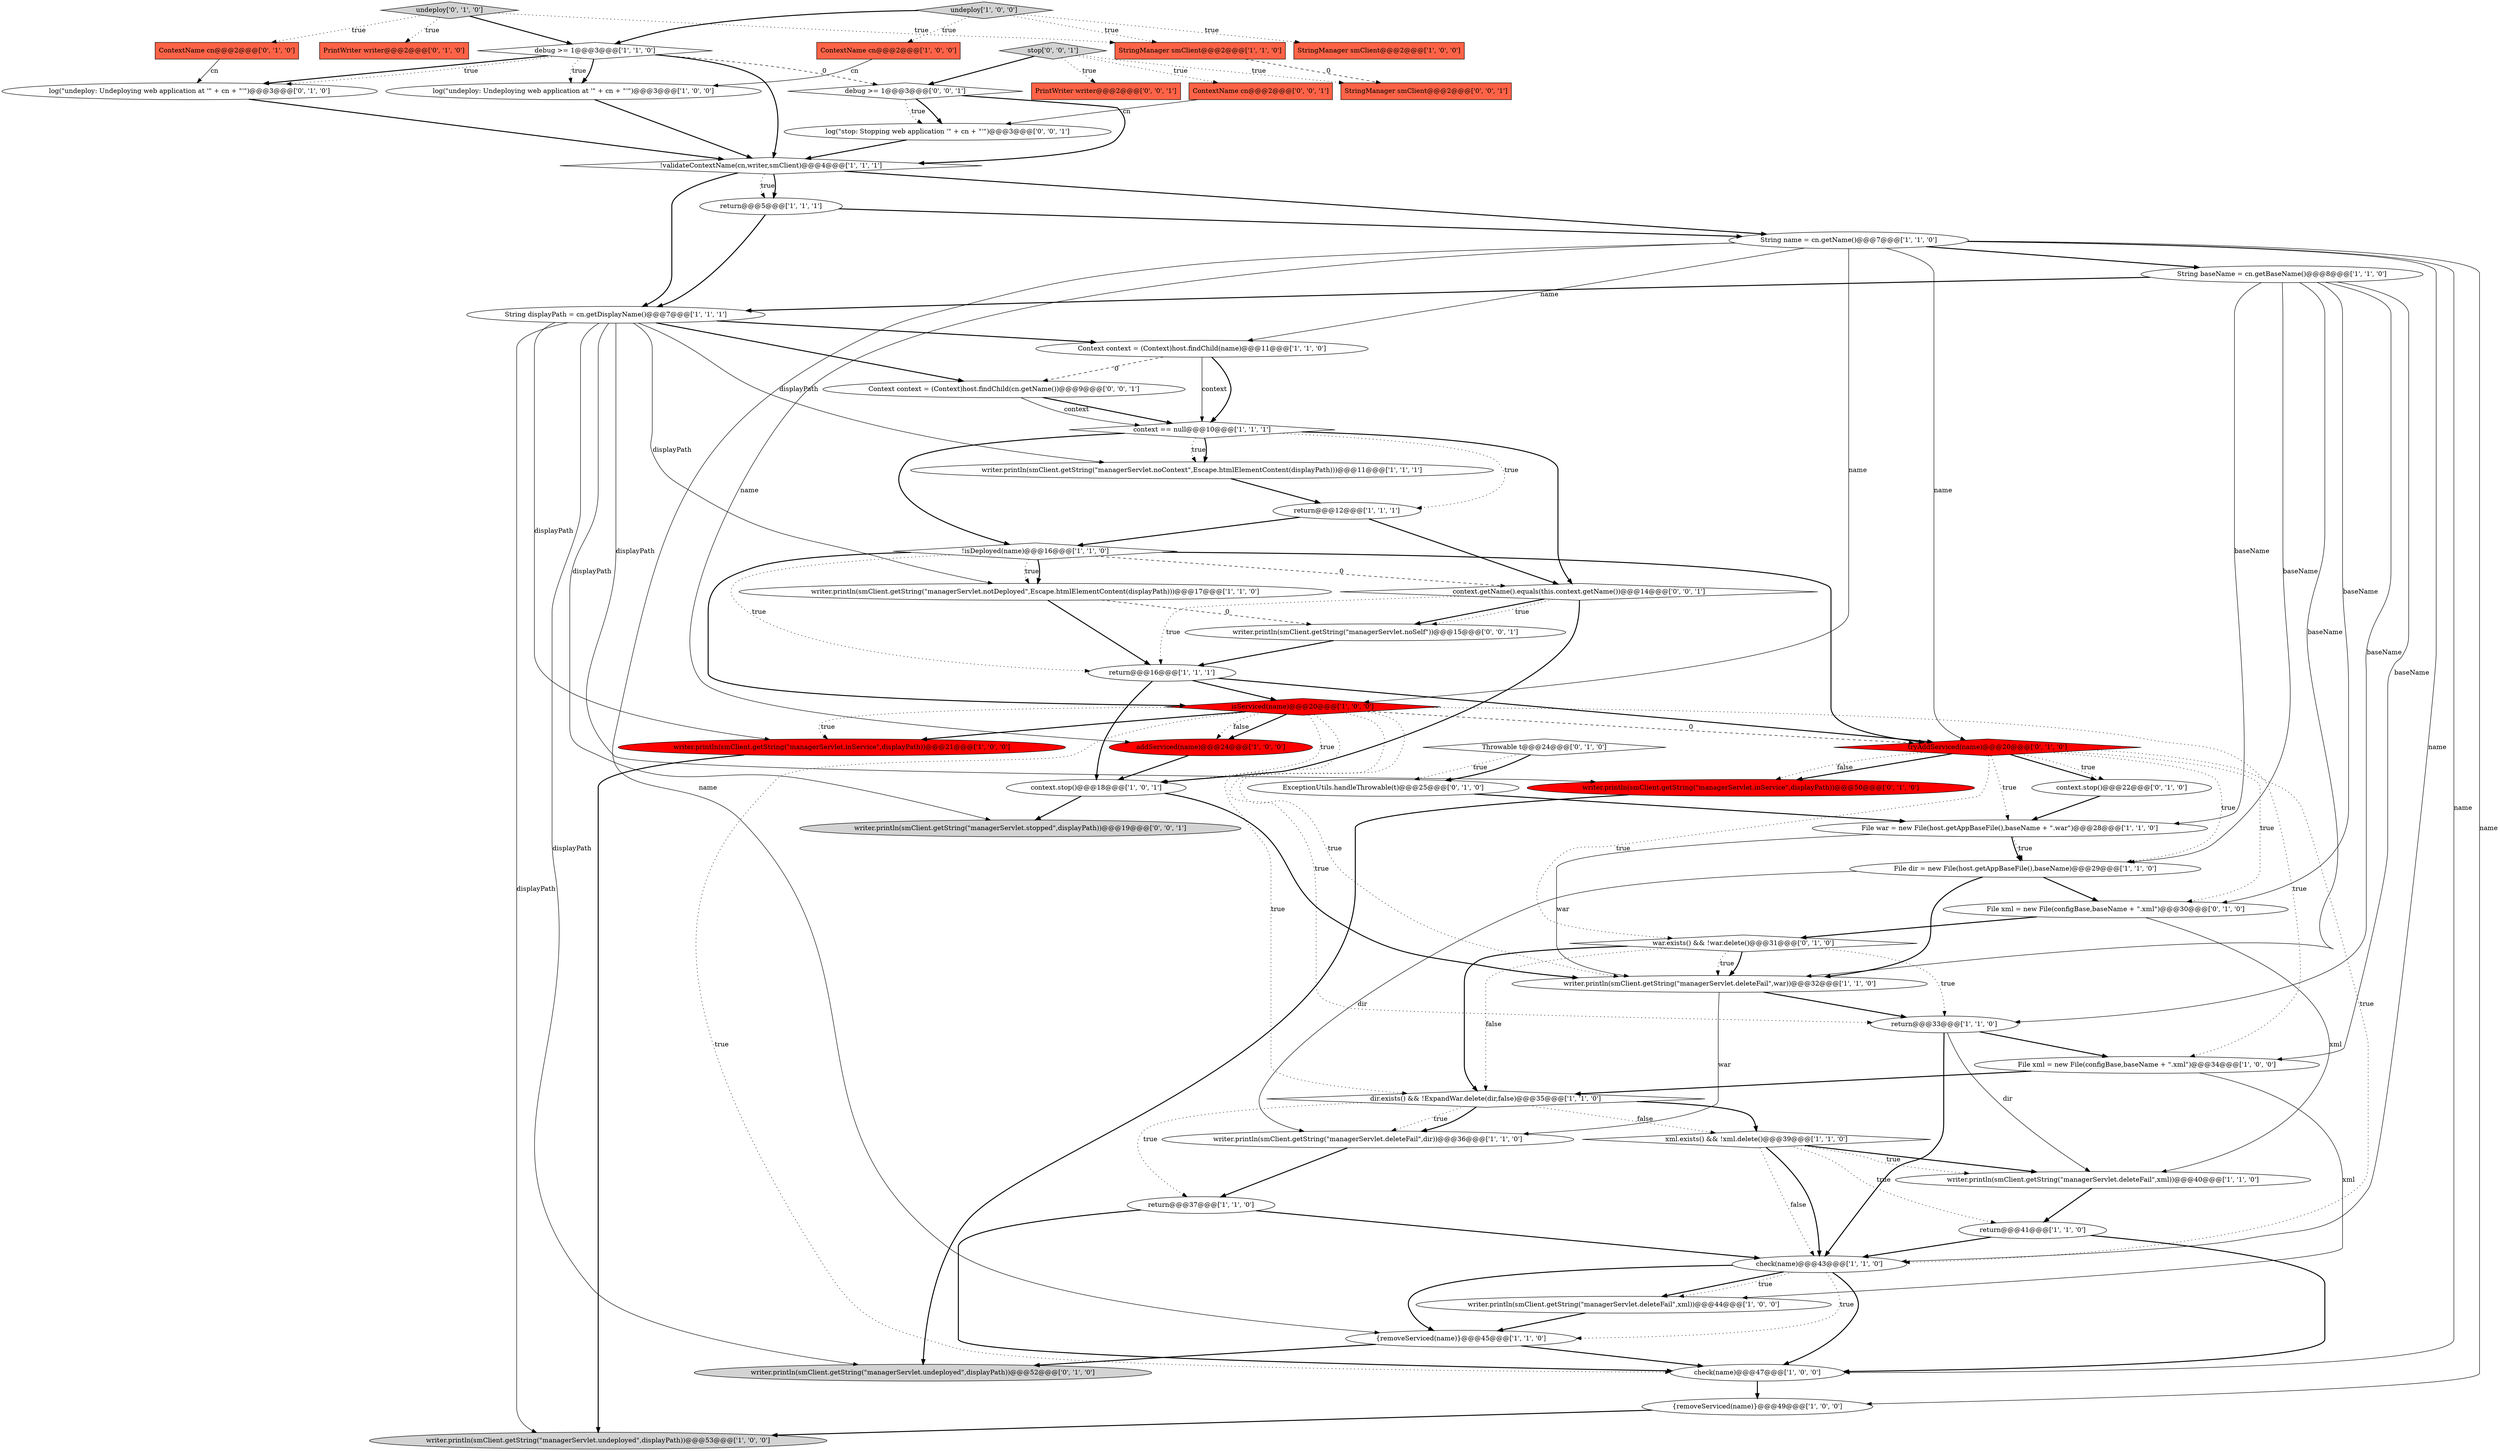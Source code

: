 digraph {
33 [style = filled, label = "!validateContextName(cn,writer,smClient)@@@4@@@['1', '1', '1']", fillcolor = white, shape = diamond image = "AAA0AAABBB1BBB"];
37 [style = filled, label = "{removeServiced(name)}@@@49@@@['1', '0', '0']", fillcolor = white, shape = ellipse image = "AAA0AAABBB1BBB"];
47 [style = filled, label = "ContextName cn@@@2@@@['0', '1', '0']", fillcolor = tomato, shape = box image = "AAA0AAABBB2BBB"];
53 [style = filled, label = "writer.println(smClient.getString(\"managerServlet.stopped\",displayPath))@@@19@@@['0', '0', '1']", fillcolor = lightgray, shape = ellipse image = "AAA0AAABBB3BBB"];
1 [style = filled, label = "writer.println(smClient.getString(\"managerServlet.inService\",displayPath))@@@21@@@['1', '0', '0']", fillcolor = red, shape = ellipse image = "AAA1AAABBB1BBB"];
7 [style = filled, label = "writer.println(smClient.getString(\"managerServlet.undeployed\",displayPath))@@@53@@@['1', '0', '0']", fillcolor = lightgray, shape = ellipse image = "AAA0AAABBB1BBB"];
26 [style = filled, label = "writer.println(smClient.getString(\"managerServlet.deleteFail\",xml))@@@40@@@['1', '1', '0']", fillcolor = white, shape = ellipse image = "AAA0AAABBB1BBB"];
19 [style = filled, label = "writer.println(smClient.getString(\"managerServlet.deleteFail\",xml))@@@44@@@['1', '0', '0']", fillcolor = white, shape = ellipse image = "AAA0AAABBB1BBB"];
41 [style = filled, label = "PrintWriter writer@@@2@@@['0', '1', '0']", fillcolor = tomato, shape = box image = "AAA0AAABBB2BBB"];
49 [style = filled, label = "File xml = new File(configBase,baseName + \".xml\")@@@30@@@['0', '1', '0']", fillcolor = white, shape = ellipse image = "AAA0AAABBB2BBB"];
54 [style = filled, label = "context.getName().equals(this.context.getName())@@@14@@@['0', '0', '1']", fillcolor = white, shape = diamond image = "AAA0AAABBB3BBB"];
16 [style = filled, label = "isServiced(name)@@@20@@@['1', '0', '0']", fillcolor = red, shape = diamond image = "AAA1AAABBB1BBB"];
58 [style = filled, label = "debug >= 1@@@3@@@['0', '0', '1']", fillcolor = white, shape = diamond image = "AAA0AAABBB3BBB"];
28 [style = filled, label = "StringManager smClient@@@2@@@['1', '1', '0']", fillcolor = tomato, shape = box image = "AAA0AAABBB1BBB"];
17 [style = filled, label = "File xml = new File(configBase,baseName + \".xml\")@@@34@@@['1', '0', '0']", fillcolor = white, shape = ellipse image = "AAA0AAABBB1BBB"];
27 [style = filled, label = "{removeServiced(name)}@@@45@@@['1', '1', '0']", fillcolor = white, shape = ellipse image = "AAA0AAABBB1BBB"];
51 [style = filled, label = "Context context = (Context)host.findChild(cn.getName())@@@9@@@['0', '0', '1']", fillcolor = white, shape = ellipse image = "AAA0AAABBB3BBB"];
14 [style = filled, label = "File dir = new File(host.getAppBaseFile(),baseName)@@@29@@@['1', '1', '0']", fillcolor = white, shape = ellipse image = "AAA0AAABBB1BBB"];
24 [style = filled, label = "context == null@@@10@@@['1', '1', '1']", fillcolor = white, shape = diamond image = "AAA0AAABBB1BBB"];
9 [style = filled, label = "writer.println(smClient.getString(\"managerServlet.notDeployed\",Escape.htmlElementContent(displayPath)))@@@17@@@['1', '1', '0']", fillcolor = white, shape = ellipse image = "AAA0AAABBB1BBB"];
29 [style = filled, label = "writer.println(smClient.getString(\"managerServlet.deleteFail\",war))@@@32@@@['1', '1', '0']", fillcolor = white, shape = ellipse image = "AAA0AAABBB1BBB"];
40 [style = filled, label = "ExceptionUtils.handleThrowable(t)@@@25@@@['0', '1', '0']", fillcolor = white, shape = ellipse image = "AAA0AAABBB2BBB"];
42 [style = filled, label = "tryAddServiced(name)@@@20@@@['0', '1', '0']", fillcolor = red, shape = diamond image = "AAA1AAABBB2BBB"];
59 [style = filled, label = "stop['0', '0', '1']", fillcolor = lightgray, shape = diamond image = "AAA0AAABBB3BBB"];
32 [style = filled, label = "check(name)@@@47@@@['1', '0', '0']", fillcolor = white, shape = ellipse image = "AAA0AAABBB1BBB"];
6 [style = filled, label = "return@@@41@@@['1', '1', '0']", fillcolor = white, shape = ellipse image = "AAA0AAABBB1BBB"];
34 [style = filled, label = "String displayPath = cn.getDisplayName()@@@7@@@['1', '1', '1']", fillcolor = white, shape = ellipse image = "AAA0AAABBB1BBB"];
21 [style = filled, label = "debug >= 1@@@3@@@['1', '1', '0']", fillcolor = white, shape = diamond image = "AAA0AAABBB1BBB"];
43 [style = filled, label = "war.exists() && !war.delete()@@@31@@@['0', '1', '0']", fillcolor = white, shape = diamond image = "AAA0AAABBB2BBB"];
39 [style = filled, label = "Throwable t@@@24@@@['0', '1', '0']", fillcolor = white, shape = diamond image = "AAA0AAABBB2BBB"];
31 [style = filled, label = "return@@@5@@@['1', '1', '1']", fillcolor = white, shape = ellipse image = "AAA0AAABBB1BBB"];
50 [style = filled, label = "context.stop()@@@22@@@['0', '1', '0']", fillcolor = white, shape = ellipse image = "AAA0AAABBB2BBB"];
60 [style = filled, label = "StringManager smClient@@@2@@@['0', '0', '1']", fillcolor = tomato, shape = box image = "AAA0AAABBB3BBB"];
46 [style = filled, label = "writer.println(smClient.getString(\"managerServlet.undeployed\",displayPath))@@@52@@@['0', '1', '0']", fillcolor = lightgray, shape = ellipse image = "AAA0AAABBB2BBB"];
2 [style = filled, label = "ContextName cn@@@2@@@['1', '0', '0']", fillcolor = tomato, shape = box image = "AAA0AAABBB1BBB"];
55 [style = filled, label = "PrintWriter writer@@@2@@@['0', '0', '1']", fillcolor = tomato, shape = box image = "AAA0AAABBB3BBB"];
15 [style = filled, label = "return@@@12@@@['1', '1', '1']", fillcolor = white, shape = ellipse image = "AAA0AAABBB1BBB"];
4 [style = filled, label = "log(\"undeploy: Undeploying web application at '\" + cn + \"'\")@@@3@@@['1', '0', '0']", fillcolor = white, shape = ellipse image = "AAA0AAABBB1BBB"];
20 [style = filled, label = "writer.println(smClient.getString(\"managerServlet.deleteFail\",dir))@@@36@@@['1', '1', '0']", fillcolor = white, shape = ellipse image = "AAA0AAABBB1BBB"];
48 [style = filled, label = "writer.println(smClient.getString(\"managerServlet.inService\",displayPath))@@@50@@@['0', '1', '0']", fillcolor = red, shape = ellipse image = "AAA1AAABBB2BBB"];
57 [style = filled, label = "writer.println(smClient.getString(\"managerServlet.noSelf\"))@@@15@@@['0', '0', '1']", fillcolor = white, shape = ellipse image = "AAA0AAABBB3BBB"];
30 [style = filled, label = "String baseName = cn.getBaseName()@@@8@@@['1', '1', '0']", fillcolor = white, shape = ellipse image = "AAA0AAABBB1BBB"];
3 [style = filled, label = "return@@@16@@@['1', '1', '1']", fillcolor = white, shape = ellipse image = "AAA0AAABBB1BBB"];
8 [style = filled, label = "Context context = (Context)host.findChild(name)@@@11@@@['1', '1', '0']", fillcolor = white, shape = ellipse image = "AAA0AAABBB1BBB"];
10 [style = filled, label = "dir.exists() && !ExpandWar.delete(dir,false)@@@35@@@['1', '1', '0']", fillcolor = white, shape = diamond image = "AAA0AAABBB1BBB"];
12 [style = filled, label = "context.stop()@@@18@@@['1', '0', '1']", fillcolor = white, shape = ellipse image = "AAA0AAABBB1BBB"];
52 [style = filled, label = "ContextName cn@@@2@@@['0', '0', '1']", fillcolor = tomato, shape = box image = "AAA0AAABBB3BBB"];
56 [style = filled, label = "log(\"stop: Stopping web application '\" + cn + \"'\")@@@3@@@['0', '0', '1']", fillcolor = white, shape = ellipse image = "AAA0AAABBB3BBB"];
18 [style = filled, label = "check(name)@@@43@@@['1', '1', '0']", fillcolor = white, shape = ellipse image = "AAA0AAABBB1BBB"];
35 [style = filled, label = "return@@@37@@@['1', '1', '0']", fillcolor = white, shape = ellipse image = "AAA0AAABBB1BBB"];
36 [style = filled, label = "addServiced(name)@@@24@@@['1', '0', '0']", fillcolor = red, shape = ellipse image = "AAA1AAABBB1BBB"];
44 [style = filled, label = "log(\"undeploy: Undeploying web application at '\" + cn + \"'\")@@@3@@@['0', '1', '0']", fillcolor = white, shape = ellipse image = "AAA0AAABBB2BBB"];
25 [style = filled, label = "xml.exists() && !xml.delete()@@@39@@@['1', '1', '0']", fillcolor = white, shape = diamond image = "AAA0AAABBB1BBB"];
11 [style = filled, label = "return@@@33@@@['1', '1', '0']", fillcolor = white, shape = ellipse image = "AAA0AAABBB1BBB"];
13 [style = filled, label = "File war = new File(host.getAppBaseFile(),baseName + \".war\")@@@28@@@['1', '1', '0']", fillcolor = white, shape = ellipse image = "AAA0AAABBB1BBB"];
38 [style = filled, label = "String name = cn.getName()@@@7@@@['1', '1', '0']", fillcolor = white, shape = ellipse image = "AAA0AAABBB1BBB"];
22 [style = filled, label = "StringManager smClient@@@2@@@['1', '0', '0']", fillcolor = tomato, shape = box image = "AAA0AAABBB1BBB"];
0 [style = filled, label = "!isDeployed(name)@@@16@@@['1', '1', '0']", fillcolor = white, shape = diamond image = "AAA0AAABBB1BBB"];
5 [style = filled, label = "writer.println(smClient.getString(\"managerServlet.noContext\",Escape.htmlElementContent(displayPath)))@@@11@@@['1', '1', '1']", fillcolor = white, shape = ellipse image = "AAA0AAABBB1BBB"];
45 [style = filled, label = "undeploy['0', '1', '0']", fillcolor = lightgray, shape = diamond image = "AAA0AAABBB2BBB"];
23 [style = filled, label = "undeploy['1', '0', '0']", fillcolor = lightgray, shape = diamond image = "AAA0AAABBB1BBB"];
12->53 [style = bold, label=""];
27->32 [style = bold, label=""];
32->37 [style = bold, label=""];
23->22 [style = dotted, label="true"];
59->55 [style = dotted, label="true"];
51->24 [style = bold, label=""];
54->57 [style = bold, label=""];
16->17 [style = dotted, label="true"];
15->54 [style = bold, label=""];
5->15 [style = bold, label=""];
42->48 [style = bold, label=""];
8->24 [style = solid, label="context"];
36->12 [style = bold, label=""];
59->58 [style = bold, label=""];
3->16 [style = bold, label=""];
40->13 [style = bold, label=""];
16->10 [style = dotted, label="true"];
14->20 [style = solid, label="dir"];
38->30 [style = bold, label=""];
59->52 [style = dotted, label="true"];
52->56 [style = solid, label="cn"];
38->27 [style = solid, label="name"];
10->20 [style = dotted, label="true"];
8->51 [style = dashed, label="0"];
15->0 [style = bold, label=""];
18->32 [style = bold, label=""];
16->32 [style = dotted, label="true"];
43->29 [style = bold, label=""];
30->14 [style = solid, label="baseName"];
0->3 [style = dotted, label="true"];
13->14 [style = bold, label=""];
38->8 [style = solid, label="name"];
24->5 [style = dotted, label="true"];
59->60 [style = dotted, label="true"];
6->32 [style = bold, label=""];
25->18 [style = dotted, label="false"];
21->44 [style = bold, label=""];
35->18 [style = bold, label=""];
24->0 [style = bold, label=""];
2->4 [style = solid, label="cn"];
54->12 [style = bold, label=""];
0->42 [style = bold, label=""];
18->19 [style = bold, label=""];
34->1 [style = solid, label="displayPath"];
49->26 [style = solid, label="xml"];
30->34 [style = bold, label=""];
43->11 [style = dotted, label="true"];
42->48 [style = dotted, label="false"];
34->8 [style = bold, label=""];
0->54 [style = dashed, label="0"];
26->6 [style = bold, label=""];
38->42 [style = solid, label="name"];
51->24 [style = solid, label="context"];
47->44 [style = solid, label="cn"];
23->2 [style = dotted, label="true"];
58->56 [style = bold, label=""];
11->18 [style = bold, label=""];
24->5 [style = bold, label=""];
30->11 [style = solid, label="baseName"];
38->18 [style = solid, label="name"];
12->29 [style = bold, label=""];
27->46 [style = bold, label=""];
30->49 [style = solid, label="baseName"];
16->1 [style = dotted, label="true"];
10->25 [style = bold, label=""];
42->43 [style = dotted, label="true"];
25->26 [style = bold, label=""];
25->6 [style = dotted, label="true"];
34->46 [style = solid, label="displayPath"];
39->40 [style = dotted, label="true"];
11->17 [style = bold, label=""];
43->10 [style = bold, label=""];
45->21 [style = bold, label=""];
56->33 [style = bold, label=""];
16->11 [style = dotted, label="true"];
30->17 [style = solid, label="baseName"];
13->29 [style = solid, label="war"];
25->26 [style = dotted, label="true"];
18->27 [style = dotted, label="true"];
29->11 [style = bold, label=""];
30->13 [style = solid, label="baseName"];
21->4 [style = bold, label=""];
33->31 [style = dotted, label="true"];
8->24 [style = bold, label=""];
17->10 [style = bold, label=""];
0->16 [style = bold, label=""];
16->36 [style = bold, label=""];
10->25 [style = dotted, label="false"];
34->9 [style = solid, label="displayPath"];
58->56 [style = dotted, label="true"];
6->18 [style = bold, label=""];
23->28 [style = dotted, label="true"];
54->57 [style = dotted, label="true"];
16->42 [style = dashed, label="0"];
18->19 [style = dotted, label="true"];
25->18 [style = bold, label=""];
44->33 [style = bold, label=""];
38->16 [style = solid, label="name"];
35->32 [style = bold, label=""];
45->28 [style = dotted, label="true"];
31->38 [style = bold, label=""];
50->13 [style = bold, label=""];
3->12 [style = bold, label=""];
4->33 [style = bold, label=""];
1->7 [style = bold, label=""];
45->41 [style = dotted, label="true"];
3->42 [style = bold, label=""];
10->35 [style = dotted, label="true"];
37->7 [style = bold, label=""];
31->34 [style = bold, label=""];
48->46 [style = bold, label=""];
38->36 [style = solid, label="name"];
34->51 [style = bold, label=""];
28->60 [style = dashed, label="0"];
42->49 [style = dotted, label="true"];
16->1 [style = bold, label=""];
42->18 [style = dotted, label="true"];
39->40 [style = bold, label=""];
14->29 [style = bold, label=""];
9->3 [style = bold, label=""];
11->26 [style = solid, label="dir"];
16->36 [style = dotted, label="false"];
13->14 [style = dotted, label="true"];
16->29 [style = dotted, label="true"];
0->9 [style = dotted, label="true"];
45->47 [style = dotted, label="true"];
38->32 [style = solid, label="name"];
0->9 [style = bold, label=""];
34->48 [style = solid, label="displayPath"];
10->20 [style = bold, label=""];
16->12 [style = dotted, label="true"];
42->50 [style = bold, label=""];
14->49 [style = bold, label=""];
42->50 [style = dotted, label="true"];
21->58 [style = dashed, label="0"];
21->33 [style = bold, label=""];
43->10 [style = dotted, label="false"];
9->57 [style = dashed, label="0"];
17->19 [style = solid, label="xml"];
29->20 [style = solid, label="war"];
54->3 [style = dotted, label="true"];
21->4 [style = dotted, label="true"];
49->43 [style = bold, label=""];
43->29 [style = dotted, label="true"];
24->54 [style = bold, label=""];
34->53 [style = solid, label="displayPath"];
58->33 [style = bold, label=""];
42->14 [style = dotted, label="true"];
38->37 [style = solid, label="name"];
21->44 [style = dotted, label="true"];
23->21 [style = bold, label=""];
18->27 [style = bold, label=""];
19->27 [style = bold, label=""];
30->29 [style = solid, label="baseName"];
24->15 [style = dotted, label="true"];
33->31 [style = bold, label=""];
33->38 [style = bold, label=""];
34->5 [style = solid, label="displayPath"];
20->35 [style = bold, label=""];
57->3 [style = bold, label=""];
33->34 [style = bold, label=""];
34->7 [style = solid, label="displayPath"];
42->13 [style = dotted, label="true"];
}
